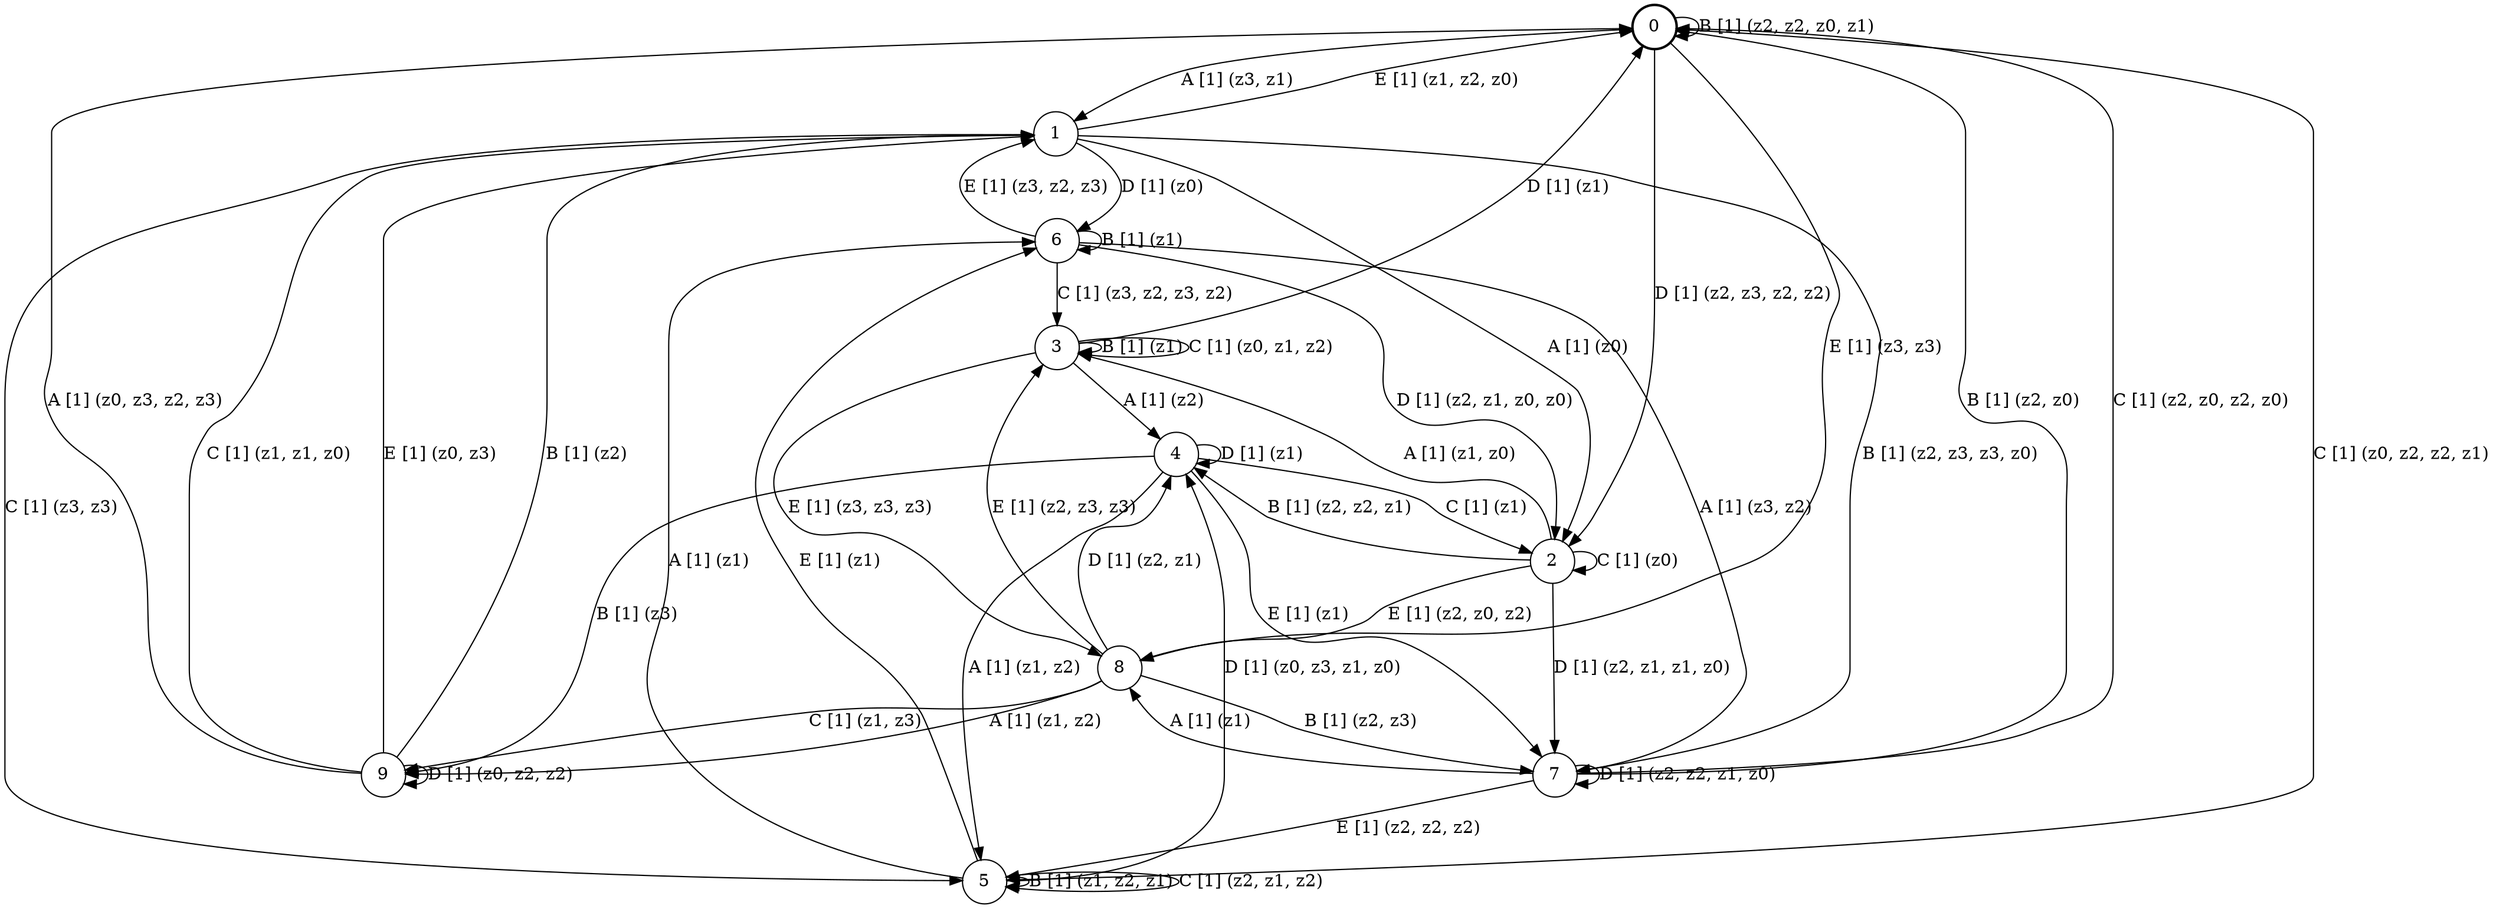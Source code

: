 # generated file, don't try to modify
# command: dot -Tpng <filename> > tree.png
digraph Automaton {
    node [shape = circle];
    0 [style = "bold"];
    0 -> 1 [label = "A [1] (z3, z1) "];
    0 -> 0 [label = "B [1] (z2, z2, z0, z1) "];
    0 -> 5 [label = "C [1] (z0, z2, z2, z1) "];
    0 -> 2 [label = "D [1] (z2, z3, z2, z2) "];
    0 -> 8 [label = "E [1] (z3, z3) "];
    1 -> 2 [label = "A [1] (z0) "];
    1 -> 7 [label = "B [1] (z2, z3, z3, z0) "];
    1 -> 5 [label = "C [1] (z3, z3) "];
    1 -> 6 [label = "D [1] (z0) "];
    1 -> 0 [label = "E [1] (z1, z2, z0) "];
    2 -> 3 [label = "A [1] (z1, z0) "];
    2 -> 4 [label = "B [1] (z2, z2, z1) "];
    2 -> 2 [label = "C [1] (z0) "];
    2 -> 7 [label = "D [1] (z2, z1, z1, z0) "];
    2 -> 8 [label = "E [1] (z2, z0, z2) "];
    3 -> 4 [label = "A [1] (z2) "];
    3 -> 3 [label = "B [1] (z1) "];
    3 -> 3 [label = "C [1] (z0, z1, z2) "];
    3 -> 0 [label = "D [1] (z1) "];
    3 -> 8 [label = "E [1] (z3, z3, z3) "];
    4 -> 5 [label = "A [1] (z1, z2) "];
    4 -> 9 [label = "B [1] (z3) "];
    4 -> 2 [label = "C [1] (z1) "];
    4 -> 4 [label = "D [1] (z1) "];
    4 -> 7 [label = "E [1] (z1) "];
    5 -> 6 [label = "A [1] (z1) "];
    5 -> 5 [label = "B [1] (z1, z2, z1) "];
    5 -> 5 [label = "C [1] (z2, z1, z2) "];
    5 -> 4 [label = "D [1] (z0, z3, z1, z0) "];
    5 -> 6 [label = "E [1] (z1) "];
    6 -> 7 [label = "A [1] (z3, z2) "];
    6 -> 6 [label = "B [1] (z1) "];
    6 -> 3 [label = "C [1] (z3, z2, z3, z2) "];
    6 -> 2 [label = "D [1] (z2, z1, z0, z0) "];
    6 -> 1 [label = "E [1] (z3, z2, z3) "];
    7 -> 8 [label = "A [1] (z1) "];
    7 -> 0 [label = "B [1] (z2, z0) "];
    7 -> 0 [label = "C [1] (z2, z0, z2, z0) "];
    7 -> 7 [label = "D [1] (z2, z2, z1, z0) "];
    7 -> 5 [label = "E [1] (z2, z2, z2) "];
    8 -> 9 [label = "A [1] (z1, z2) "];
    8 -> 7 [label = "B [1] (z2, z3) "];
    8 -> 9 [label = "C [1] (z1, z3) "];
    8 -> 4 [label = "D [1] (z2, z1) "];
    8 -> 3 [label = "E [1] (z2, z3, z3) "];
    9 -> 0 [label = "A [1] (z0, z3, z2, z3) "];
    9 -> 1 [label = "B [1] (z2) "];
    9 -> 1 [label = "C [1] (z1, z1, z0) "];
    9 -> 9 [label = "D [1] (z0, z2, z2) "];
    9 -> 1 [label = "E [1] (z0, z3) "];
}
